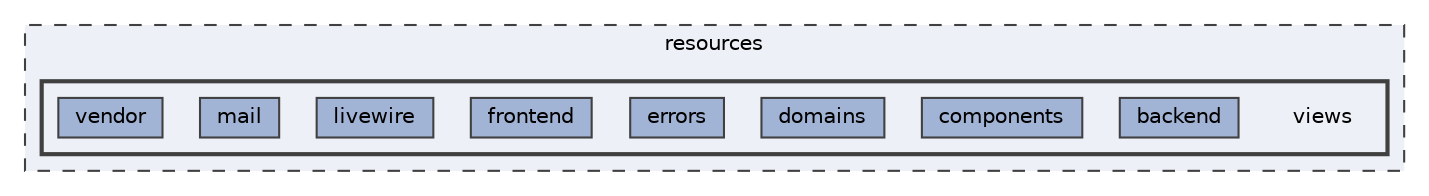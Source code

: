digraph "resources/views"
{
 // LATEX_PDF_SIZE
  bgcolor="transparent";
  edge [fontname=Helvetica,fontsize=10,labelfontname=Helvetica,labelfontsize=10];
  node [fontname=Helvetica,fontsize=10,shape=box,height=0.2,width=0.4];
  compound=true
  subgraph clusterdir_0fc3f8f3ef96ce2d45d66d6e29832317 {
    graph [ bgcolor="#edf0f7", pencolor="grey25", label="resources", fontname=Helvetica,fontsize=10 style="filled,dashed", URL="dir_0fc3f8f3ef96ce2d45d66d6e29832317.html",tooltip=""]
  subgraph clusterdir_5794a73405254976eadeaaaebebc79b6 {
    graph [ bgcolor="#edf0f7", pencolor="grey25", label="", fontname=Helvetica,fontsize=10 style="filled,bold", URL="dir_5794a73405254976eadeaaaebebc79b6.html",tooltip=""]
    dir_5794a73405254976eadeaaaebebc79b6 [shape=plaintext, label="views"];
  dir_48f752ed06fe2ec4f169a5606dccb442 [label="backend", fillcolor="#a2b4d6", color="grey25", style="filled", URL="dir_48f752ed06fe2ec4f169a5606dccb442.html",tooltip=""];
  dir_be6a89e5e182cfde9ba0d4ece1bed536 [label="components", fillcolor="#a2b4d6", color="grey25", style="filled", URL="dir_be6a89e5e182cfde9ba0d4ece1bed536.html",tooltip=""];
  dir_ecf2abb32177069fb3e181f6680a2e9e [label="domains", fillcolor="#a2b4d6", color="grey25", style="filled", URL="dir_ecf2abb32177069fb3e181f6680a2e9e.html",tooltip=""];
  dir_d374602e6331187ed833905a77a9d944 [label="errors", fillcolor="#a2b4d6", color="grey25", style="filled", URL="dir_d374602e6331187ed833905a77a9d944.html",tooltip=""];
  dir_d9c5d8e614e99c6f8e356cd41c3637db [label="frontend", fillcolor="#a2b4d6", color="grey25", style="filled", URL="dir_d9c5d8e614e99c6f8e356cd41c3637db.html",tooltip=""];
  dir_39cd65392a1bc1b3b6c086384d41c7bf [label="livewire", fillcolor="#a2b4d6", color="grey25", style="filled", URL="dir_39cd65392a1bc1b3b6c086384d41c7bf.html",tooltip=""];
  dir_e72b7650ca81efdd399db5773b1ee6cd [label="mail", fillcolor="#a2b4d6", color="grey25", style="filled", URL="dir_e72b7650ca81efdd399db5773b1ee6cd.html",tooltip=""];
  dir_4346cca4d17b037bb58ef1ad9c13c3bc [label="vendor", fillcolor="#a2b4d6", color="grey25", style="filled", URL="dir_4346cca4d17b037bb58ef1ad9c13c3bc.html",tooltip=""];
  }
  }
}
